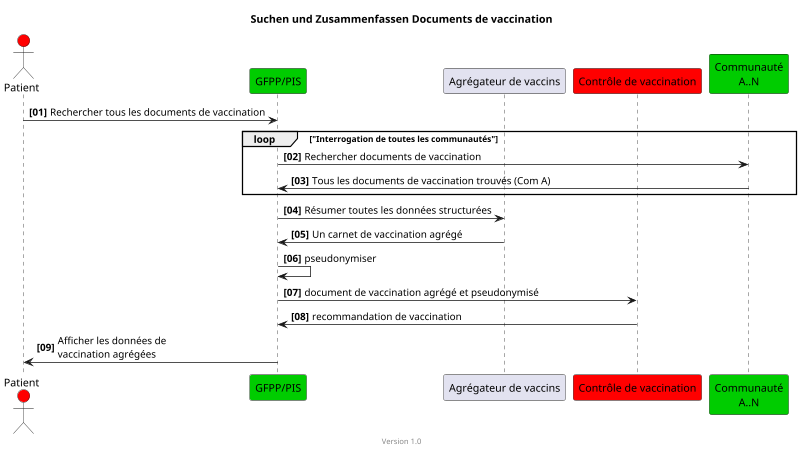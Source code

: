 @startuml
title Suchen und Zusammenfassen Documents de vaccination
footer Version 1.0
skinparam responseMessageBelowArrow true
scale max 800 width

actor Patient #red
participant "GFPP/PIS" #00CC00
participant "Agrégateur de vaccins"
participant "Contrôle de vaccination" #red

participant "Communauté\nA..N" #00CC00

autonumber "<b>[00]"
Patient -> "GFPP/PIS": Rechercher tous les documents de vaccination
loop "Interrogation de toutes les communautés"
"GFPP/PIS" -> "Communauté\nA..N": Rechercher documents de vaccination
"Communauté\nA..N" -> "GFPP/PIS": Tous les documents de vaccination trouvés (Com A)
end
"GFPP/PIS" -> "Agrégateur de vaccins": Résumer toutes les données structurées
"Agrégateur de vaccins" ->  "GFPP/PIS": Un carnet de vaccination agrégé
"GFPP/PIS" -> "GFPP/PIS": pseudonymiser
"GFPP/PIS" ->  "Contrôle de vaccination": document de vaccination agrégé et pseudonymisé
"Contrôle de vaccination" -> "GFPP/PIS": recommandation de vaccination
"GFPP/PIS" -> Patient: Afficher les données de\nvaccination agrégées

@enduml
